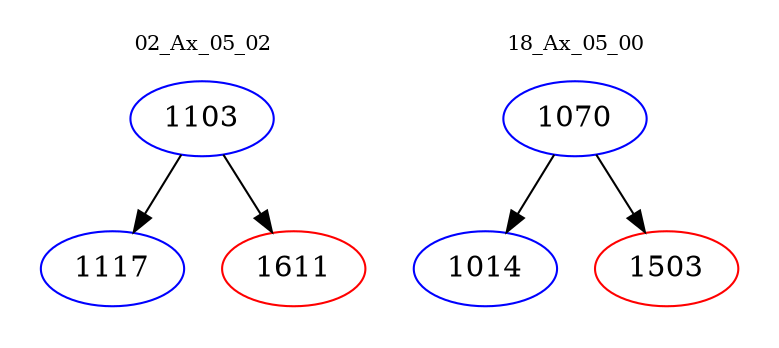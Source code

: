digraph{
subgraph cluster_0 {
color = white
label = "02_Ax_05_02";
fontsize=10;
T0_1103 [label="1103", color="blue"]
T0_1103 -> T0_1117 [color="black"]
T0_1117 [label="1117", color="blue"]
T0_1103 -> T0_1611 [color="black"]
T0_1611 [label="1611", color="red"]
}
subgraph cluster_1 {
color = white
label = "18_Ax_05_00";
fontsize=10;
T1_1070 [label="1070", color="blue"]
T1_1070 -> T1_1014 [color="black"]
T1_1014 [label="1014", color="blue"]
T1_1070 -> T1_1503 [color="black"]
T1_1503 [label="1503", color="red"]
}
}
